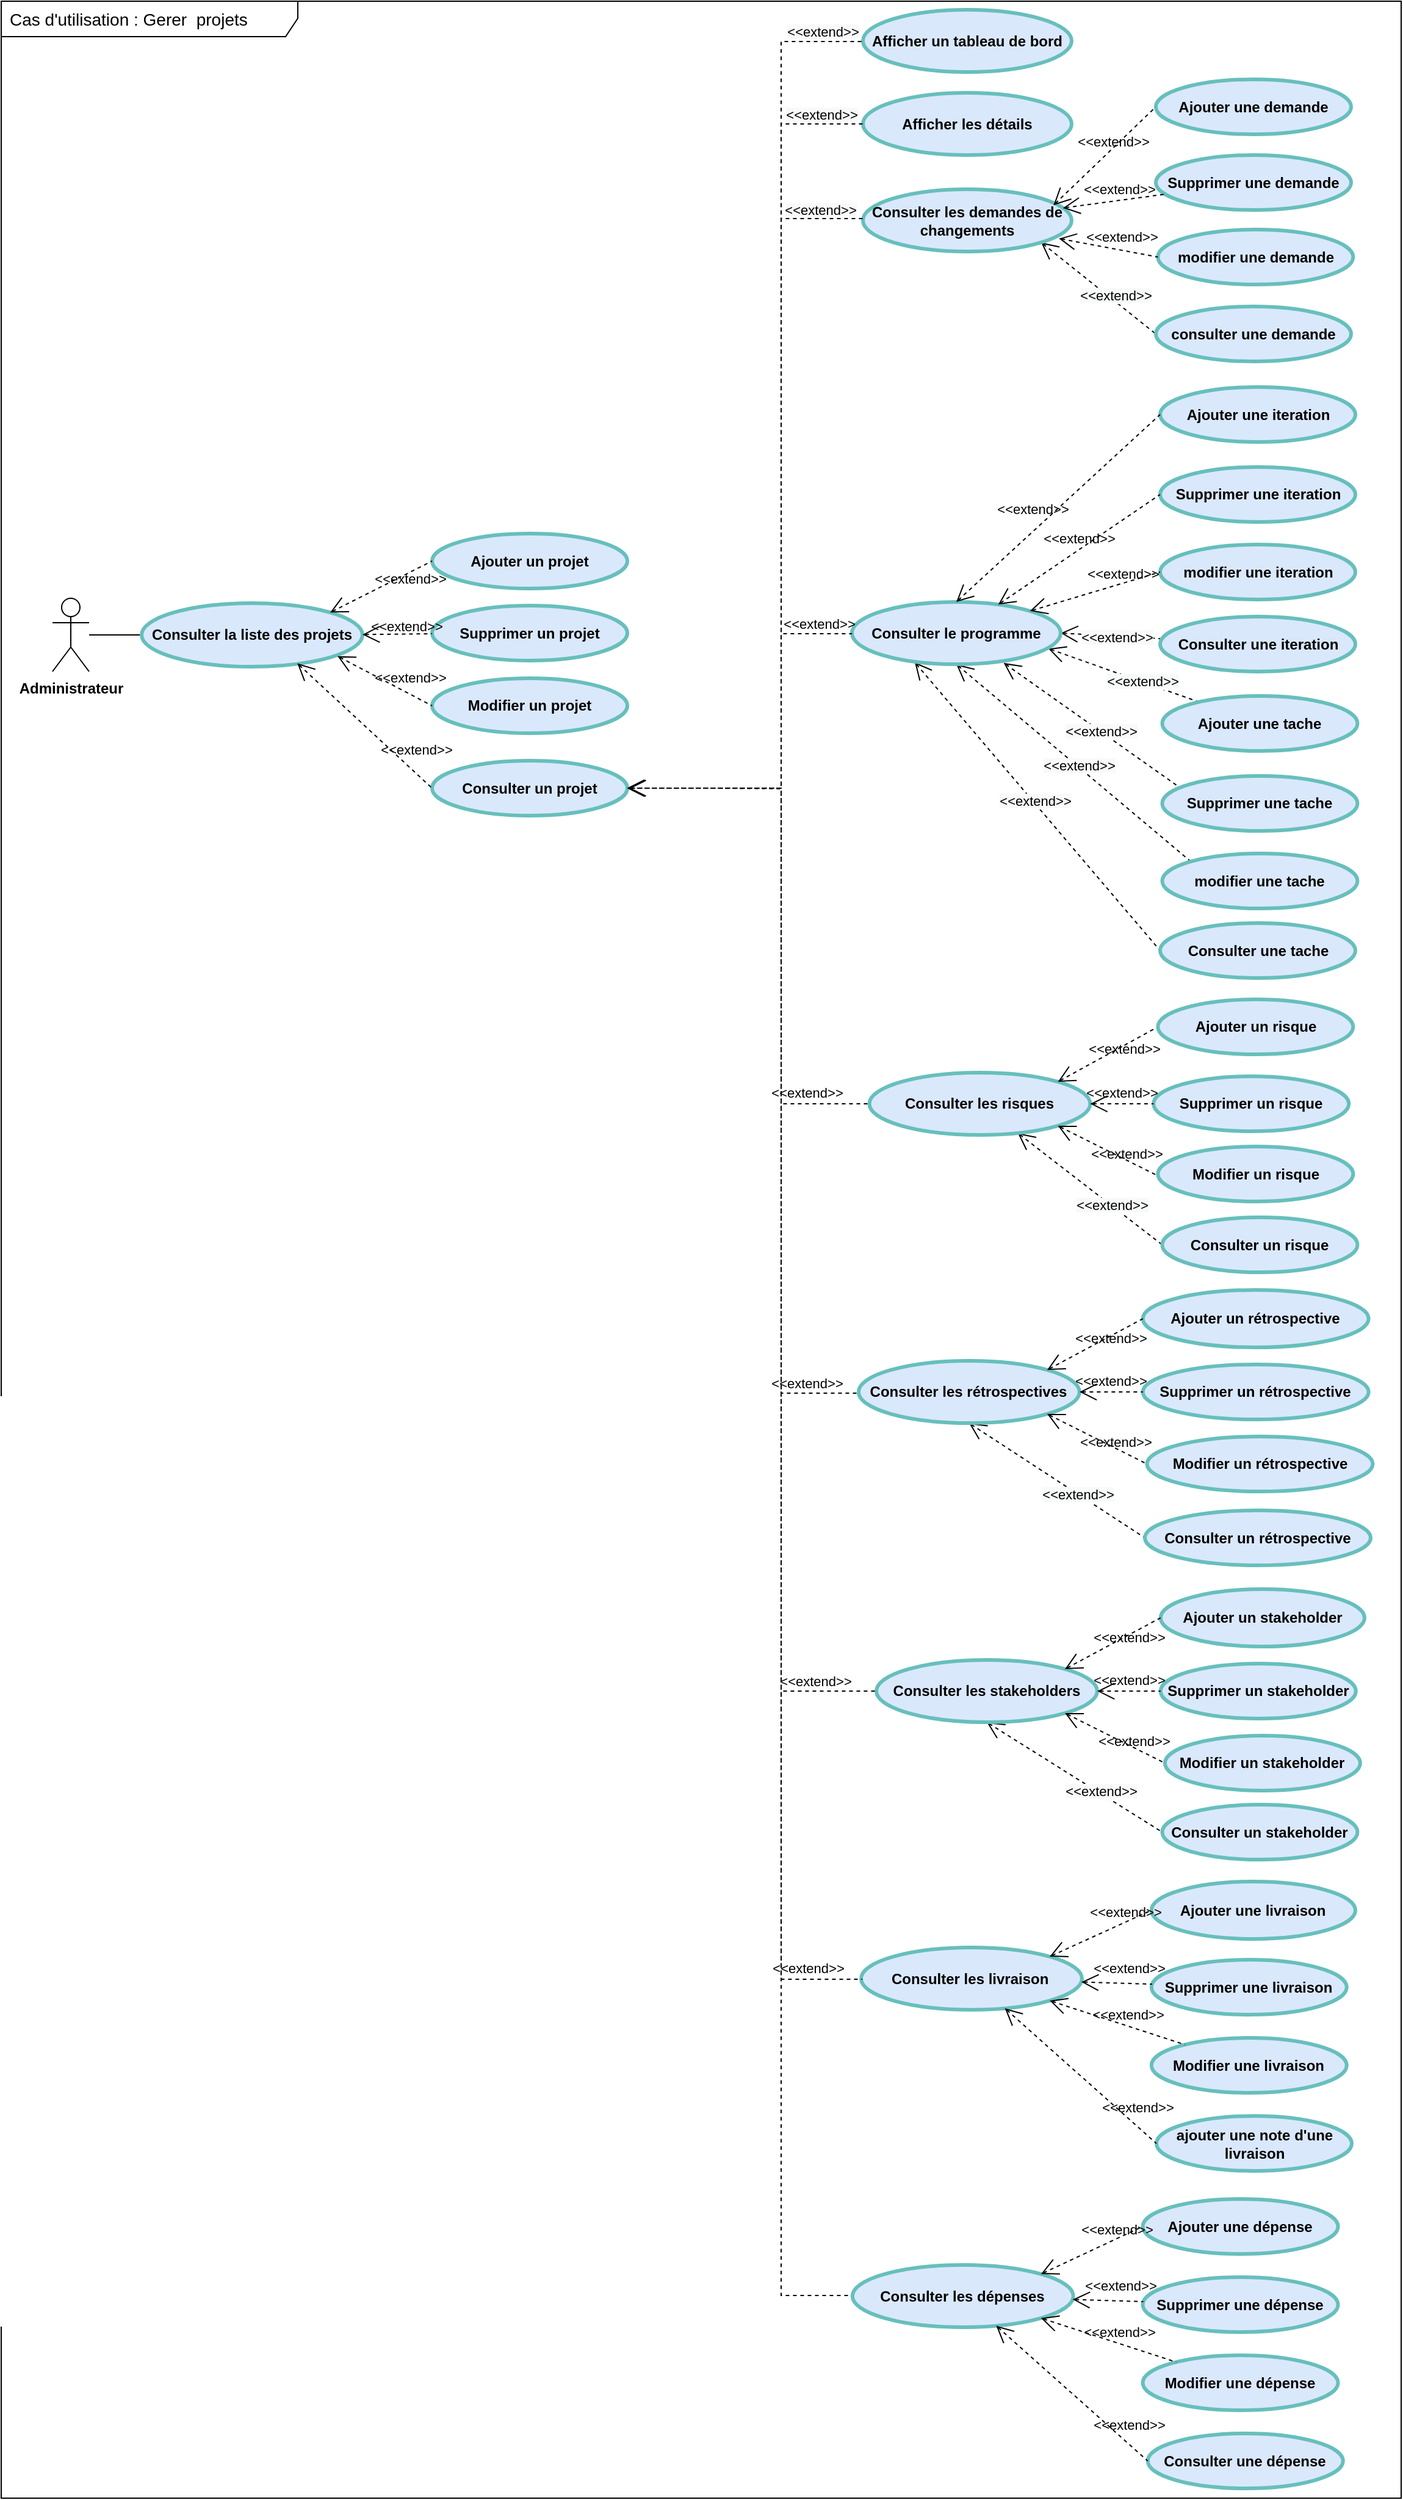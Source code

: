 <mxfile version="20.2.3" type="github">
  <diagram id="lqeS9QWTc5A_XZJM_jDW" name="Page-1">
    <mxGraphModel dx="3472" dy="-1807" grid="0" gridSize="10" guides="1" tooltips="1" connect="1" arrows="1" fold="1" page="1" pageScale="1" pageWidth="827" pageHeight="1169" math="0" shadow="0">
      <root>
        <mxCell id="0" />
        <mxCell id="1" parent="0" />
        <mxCell id="lvj-AdMTASe0IMn5T47T-1" value="&lt;div style=&quot;text-align: center&quot;&gt;&lt;span&gt;Cas d&#39;utilisation : Gerer&amp;nbsp; projets&lt;/span&gt;&lt;/div&gt;" style="shape=umlFrame;tabPosition=left;html=1;boundedLbl=1;labelInHeader=1;width=243;height=29;swimlaneFillColor=#ffffff;align=left;spacingLeft=5;fontSize=14;" parent="1" vertex="1">
          <mxGeometry x="326" y="4666" width="1147" height="2045" as="geometry" />
        </mxCell>
        <mxCell id="lvj-AdMTASe0IMn5T47T-22" style="edgeStyle=orthogonalEdgeStyle;rounded=0;orthogonalLoop=1;jettySize=auto;html=1;endArrow=none;endFill=0;" parent="1" source="lvj-AdMTASe0IMn5T47T-3" target="lvj-AdMTASe0IMn5T47T-14" edge="1">
          <mxGeometry relative="1" as="geometry" />
        </mxCell>
        <mxCell id="lvj-AdMTASe0IMn5T47T-3" value="&lt;span style=&quot;font-weight: 700&quot;&gt;Administrateur&lt;/span&gt;" style="shape=umlActor;verticalLabelPosition=bottom;verticalAlign=top;html=1;outlineConnect=0;" parent="1" vertex="1">
          <mxGeometry x="368" y="5155" width="30" height="60" as="geometry" />
        </mxCell>
        <mxCell id="lvj-AdMTASe0IMn5T47T-4" value="Consulter les livraison&amp;nbsp;" style="shape=ellipse;html=1;strokeWidth=3;fontStyle=1;whiteSpace=wrap;align=center;perimeter=ellipsePerimeter;fillColor=#dae8fc;strokeColor=#67BFBC;" parent="1" vertex="1">
          <mxGeometry x="1030.5" y="6260" width="181" height="51" as="geometry" />
        </mxCell>
        <mxCell id="lvj-AdMTASe0IMn5T47T-5" value="Ajouter une livraison" style="shape=ellipse;html=1;strokeWidth=3;fontStyle=1;whiteSpace=wrap;align=center;perimeter=ellipsePerimeter;fillColor=#dae8fc;strokeColor=#67BFBC;" parent="1" vertex="1">
          <mxGeometry x="1268.39" y="6206" width="167.11" height="47" as="geometry" />
        </mxCell>
        <mxCell id="lvj-AdMTASe0IMn5T47T-6" value="Supprimer une&amp;nbsp;livraison" style="shape=ellipse;html=1;strokeWidth=3;fontStyle=1;whiteSpace=wrap;align=center;perimeter=ellipsePerimeter;fillColor=#dae8fc;strokeColor=#67BFBC;" parent="1" vertex="1">
          <mxGeometry x="1268.39" y="6270" width="160" height="45" as="geometry" />
        </mxCell>
        <mxCell id="lvj-AdMTASe0IMn5T47T-7" value="Modifier une livraison" style="shape=ellipse;html=1;strokeWidth=3;fontStyle=1;whiteSpace=wrap;align=center;perimeter=ellipsePerimeter;fillColor=#dae8fc;strokeColor=#67BFBC;" parent="1" vertex="1">
          <mxGeometry x="1268.39" y="6334" width="160" height="45" as="geometry" />
        </mxCell>
        <mxCell id="lvj-AdMTASe0IMn5T47T-8" value="&amp;lt;&amp;lt;extend&amp;gt;&amp;gt;" style="edgeStyle=none;html=1;startArrow=open;endArrow=none;startSize=12;verticalAlign=bottom;dashed=1;labelBackgroundColor=none;rounded=0;entryX=0;entryY=0.5;entryDx=0;entryDy=0;exitX=1;exitY=0;exitDx=0;exitDy=0;" parent="1" source="lvj-AdMTASe0IMn5T47T-4" target="lvj-AdMTASe0IMn5T47T-5" edge="1">
          <mxGeometry x="0.473" y="-1" width="160" relative="1" as="geometry">
            <mxPoint x="665.39" y="5317" as="sourcePoint" />
            <mxPoint x="825.39" y="5317" as="targetPoint" />
            <mxPoint as="offset" />
          </mxGeometry>
        </mxCell>
        <mxCell id="lvj-AdMTASe0IMn5T47T-9" value="&amp;lt;&amp;lt;extend&amp;gt;&amp;gt;" style="edgeStyle=none;html=1;startArrow=open;endArrow=none;startSize=12;verticalAlign=bottom;dashed=1;labelBackgroundColor=none;rounded=0;" parent="1" source="lvj-AdMTASe0IMn5T47T-4" target="lvj-AdMTASe0IMn5T47T-6" edge="1">
          <mxGeometry x="0.385" y="3" width="160" relative="1" as="geometry">
            <mxPoint x="665.39" y="5317" as="sourcePoint" />
            <mxPoint x="825.39" y="5317" as="targetPoint" />
            <mxPoint x="-1" as="offset" />
          </mxGeometry>
        </mxCell>
        <mxCell id="lvj-AdMTASe0IMn5T47T-10" value="&amp;lt;&amp;lt;extend&amp;gt;&amp;gt;" style="edgeStyle=none;html=1;startArrow=open;endArrow=none;startSize=12;verticalAlign=bottom;dashed=1;labelBackgroundColor=none;rounded=0;exitX=1;exitY=1;exitDx=0;exitDy=0;" parent="1" source="lvj-AdMTASe0IMn5T47T-4" target="lvj-AdMTASe0IMn5T47T-7" edge="1">
          <mxGeometry x="0.155" width="160" relative="1" as="geometry">
            <mxPoint x="677.39" y="5409" as="sourcePoint" />
            <mxPoint x="840.39" y="5406" as="targetPoint" />
            <mxPoint as="offset" />
          </mxGeometry>
        </mxCell>
        <mxCell id="lvj-AdMTASe0IMn5T47T-14" value="Consulter la liste des projets" style="shape=ellipse;html=1;strokeWidth=3;fontStyle=1;whiteSpace=wrap;align=center;perimeter=ellipsePerimeter;fillColor=#dae8fc;strokeColor=#67BFBC;" parent="1" vertex="1">
          <mxGeometry x="441" y="5159" width="181" height="52" as="geometry" />
        </mxCell>
        <mxCell id="lvj-AdMTASe0IMn5T47T-15" value="Ajouter un projet" style="shape=ellipse;html=1;strokeWidth=3;fontStyle=1;whiteSpace=wrap;align=center;perimeter=ellipsePerimeter;fillColor=#dae8fc;strokeColor=#67BFBC;" parent="1" vertex="1">
          <mxGeometry x="679" y="5102" width="160" height="45" as="geometry" />
        </mxCell>
        <mxCell id="lvj-AdMTASe0IMn5T47T-16" value="Supprimer un projet" style="shape=ellipse;html=1;strokeWidth=3;fontStyle=1;whiteSpace=wrap;align=center;perimeter=ellipsePerimeter;fillColor=#dae8fc;strokeColor=#67BFBC;" parent="1" vertex="1">
          <mxGeometry x="679" y="5161" width="160" height="45" as="geometry" />
        </mxCell>
        <mxCell id="lvj-AdMTASe0IMn5T47T-17" value="Modifier un projet" style="shape=ellipse;html=1;strokeWidth=3;fontStyle=1;whiteSpace=wrap;align=center;perimeter=ellipsePerimeter;fillColor=#dae8fc;strokeColor=#67BFBC;" parent="1" vertex="1">
          <mxGeometry x="679" y="5220.5" width="160" height="45" as="geometry" />
        </mxCell>
        <mxCell id="lvj-AdMTASe0IMn5T47T-18" value="&amp;lt;&amp;lt;extend&amp;gt;&amp;gt;" style="edgeStyle=none;html=1;startArrow=open;endArrow=none;startSize=12;verticalAlign=bottom;dashed=1;labelBackgroundColor=none;rounded=0;entryX=0;entryY=0.5;entryDx=0;entryDy=0;exitX=1;exitY=0;exitDx=0;exitDy=0;" parent="1" source="lvj-AdMTASe0IMn5T47T-14" target="lvj-AdMTASe0IMn5T47T-15" edge="1">
          <mxGeometry x="0.429" y="-13" width="160" relative="1" as="geometry">
            <mxPoint x="520" y="5246" as="sourcePoint" />
            <mxPoint x="680" y="5246" as="targetPoint" />
            <mxPoint as="offset" />
          </mxGeometry>
        </mxCell>
        <mxCell id="lvj-AdMTASe0IMn5T47T-19" value="&amp;lt;&amp;lt;extend&amp;gt;&amp;gt;" style="edgeStyle=none;html=1;startArrow=open;endArrow=none;startSize=12;verticalAlign=bottom;dashed=1;labelBackgroundColor=none;rounded=0;" parent="1" source="lvj-AdMTASe0IMn5T47T-14" target="lvj-AdMTASe0IMn5T47T-16" edge="1">
          <mxGeometry x="0.266" y="-2" width="160" relative="1" as="geometry">
            <mxPoint x="612" y="5132" as="sourcePoint" />
            <mxPoint x="772" y="5132" as="targetPoint" />
            <mxPoint y="1" as="offset" />
          </mxGeometry>
        </mxCell>
        <mxCell id="lvj-AdMTASe0IMn5T47T-20" value="&amp;lt;&amp;lt;extend&amp;gt;&amp;gt;" style="edgeStyle=none;html=1;startArrow=open;endArrow=none;startSize=12;verticalAlign=bottom;dashed=1;labelBackgroundColor=none;rounded=0;entryX=0;entryY=0.5;entryDx=0;entryDy=0;exitX=0.887;exitY=0.835;exitDx=0;exitDy=0;exitPerimeter=0;" parent="1" source="lvj-AdMTASe0IMn5T47T-14" target="lvj-AdMTASe0IMn5T47T-17" edge="1">
          <mxGeometry x="0.501" y="4" width="160" relative="1" as="geometry">
            <mxPoint x="612" y="5132" as="sourcePoint" />
            <mxPoint x="772" y="5132" as="targetPoint" />
            <mxPoint as="offset" />
          </mxGeometry>
        </mxCell>
        <mxCell id="bxr3qxaW9HxUWddgc9hu-50" style="edgeStyle=orthogonalEdgeStyle;rounded=0;orthogonalLoop=1;jettySize=auto;html=1;labelBackgroundColor=none;endArrow=none;verticalAlign=bottom;startArrow=open;startSize=12;dashed=1;" edge="1" parent="1" source="lvj-AdMTASe0IMn5T47T-21" target="bxr3qxaW9HxUWddgc9hu-40">
          <mxGeometry relative="1" as="geometry">
            <Array as="points">
              <mxPoint x="965" y="5310" />
              <mxPoint x="965" y="6545" />
            </Array>
          </mxGeometry>
        </mxCell>
        <mxCell id="lvj-AdMTASe0IMn5T47T-21" value="Consulter un projet" style="shape=ellipse;html=1;strokeWidth=3;fontStyle=1;whiteSpace=wrap;align=center;perimeter=ellipsePerimeter;fillColor=#dae8fc;strokeColor=#67BFBC;" parent="1" vertex="1">
          <mxGeometry x="679" y="5288" width="160" height="45" as="geometry" />
        </mxCell>
        <mxCell id="lvj-AdMTASe0IMn5T47T-23" value="&amp;lt;&amp;lt;extend&amp;gt;&amp;gt;" style="edgeStyle=none;html=1;startArrow=open;endArrow=none;startSize=12;verticalAlign=bottom;dashed=1;labelBackgroundColor=none;rounded=0;entryX=0;entryY=0.5;entryDx=0;entryDy=0;exitX=0.705;exitY=0.948;exitDx=0;exitDy=0;exitPerimeter=0;" parent="1" source="lvj-AdMTASe0IMn5T47T-14" target="lvj-AdMTASe0IMn5T47T-21" edge="1">
          <mxGeometry x="0.655" y="7" width="160" relative="1" as="geometry">
            <mxPoint x="424" y="5280" as="sourcePoint" />
            <mxPoint x="584" y="5280" as="targetPoint" />
            <mxPoint x="1" as="offset" />
          </mxGeometry>
        </mxCell>
        <mxCell id="lvj-AdMTASe0IMn5T47T-24" value="Afficher un tableau de bord" style="shape=ellipse;html=1;strokeWidth=3;fontStyle=1;whiteSpace=wrap;align=center;perimeter=ellipsePerimeter;fillColor=#dae8fc;strokeColor=#67BFBC;" parent="1" vertex="1">
          <mxGeometry x="1032" y="4673" width="171" height="51" as="geometry" />
        </mxCell>
        <mxCell id="lvj-AdMTASe0IMn5T47T-25" value="" style="edgeStyle=orthogonalEdgeStyle;html=1;startArrow=open;endArrow=none;startSize=12;verticalAlign=bottom;dashed=1;labelBackgroundColor=none;rounded=0;" parent="1" source="lvj-AdMTASe0IMn5T47T-21" target="lvj-AdMTASe0IMn5T47T-24" edge="1">
          <mxGeometry x="0.908" y="8" width="160" relative="1" as="geometry">
            <mxPoint x="839.0" y="5133.571" as="sourcePoint" />
            <mxPoint x="1051" y="4986" as="targetPoint" />
            <Array as="points">
              <mxPoint x="965" y="5311" />
              <mxPoint x="965" y="4699" />
            </Array>
            <mxPoint as="offset" />
          </mxGeometry>
        </mxCell>
        <mxCell id="bxr3qxaW9HxUWddgc9hu-25" value="&lt;span style=&quot;background-color: rgb(248, 249, 250);&quot;&gt;&amp;lt;&amp;lt;extend&amp;gt;&amp;gt;&lt;/span&gt;" style="edgeLabel;html=1;align=center;verticalAlign=middle;resizable=0;points=[];" vertex="1" connectable="0" parent="lvj-AdMTASe0IMn5T47T-25">
          <mxGeometry x="0.901" y="1" relative="1" as="geometry">
            <mxPoint x="7" y="-7" as="offset" />
          </mxGeometry>
        </mxCell>
        <mxCell id="lvj-AdMTASe0IMn5T47T-26" value="Afficher les détails" style="shape=ellipse;html=1;strokeWidth=3;fontStyle=1;whiteSpace=wrap;align=center;perimeter=ellipsePerimeter;fillColor=#dae8fc;strokeColor=#67BFBC;" parent="1" vertex="1">
          <mxGeometry x="1032" y="4741" width="171" height="51" as="geometry" />
        </mxCell>
        <mxCell id="lvj-AdMTASe0IMn5T47T-27" value="" style="edgeStyle=orthogonalEdgeStyle;html=1;startArrow=open;endArrow=none;startSize=12;verticalAlign=bottom;dashed=1;labelBackgroundColor=none;rounded=0;fontSize=11;" parent="1" source="lvj-AdMTASe0IMn5T47T-21" target="lvj-AdMTASe0IMn5T47T-26" edge="1">
          <mxGeometry x="0.858" y="-3" width="160" relative="1" as="geometry">
            <mxPoint x="839.0" y="5133.571" as="sourcePoint" />
            <mxPoint x="1051" y="4985" as="targetPoint" />
            <Array as="points">
              <mxPoint x="908" y="5311" />
              <mxPoint x="965" y="5311" />
              <mxPoint x="965" y="4767" />
            </Array>
            <mxPoint as="offset" />
          </mxGeometry>
        </mxCell>
        <mxCell id="bxr3qxaW9HxUWddgc9hu-27" value="&lt;span style=&quot;background-color: rgb(248, 249, 250);&quot;&gt;&amp;lt;&amp;lt;extend&amp;gt;&amp;gt;&lt;/span&gt;" style="edgeLabel;html=1;align=center;verticalAlign=middle;resizable=0;points=[];" vertex="1" connectable="0" parent="lvj-AdMTASe0IMn5T47T-27">
          <mxGeometry x="0.768" y="-2" relative="1" as="geometry">
            <mxPoint x="31" y="-26" as="offset" />
          </mxGeometry>
        </mxCell>
        <mxCell id="bxr3qxaW9HxUWddgc9hu-28" value="&lt;span style=&quot;background-color: rgb(248, 249, 250);&quot;&gt;&amp;lt;&amp;lt;extend&amp;gt;&amp;gt;&lt;/span&gt;" style="edgeLabel;html=1;align=center;verticalAlign=middle;resizable=0;points=[];" vertex="1" connectable="0" parent="lvj-AdMTASe0IMn5T47T-27">
          <mxGeometry x="0.642" y="-1" relative="1" as="geometry">
            <mxPoint x="31" y="5" as="offset" />
          </mxGeometry>
        </mxCell>
        <mxCell id="bxr3qxaW9HxUWddgc9hu-2" style="rounded=0;orthogonalLoop=1;jettySize=auto;html=1;exitX=1;exitY=1;exitDx=0;exitDy=0;entryX=0;entryY=0.5;entryDx=0;entryDy=0;labelBackgroundColor=none;endArrow=none;verticalAlign=bottom;startArrow=open;startSize=12;dashed=1;" edge="1" parent="1" source="lvj-AdMTASe0IMn5T47T-30" target="bxr3qxaW9HxUWddgc9hu-1">
          <mxGeometry relative="1" as="geometry" />
        </mxCell>
        <mxCell id="bxr3qxaW9HxUWddgc9hu-3" value="&lt;span style=&quot;background-color: rgb(248, 249, 250);&quot;&gt;&amp;lt;&amp;lt;extend&amp;gt;&amp;gt;&lt;/span&gt;" style="edgeLabel;html=1;align=center;verticalAlign=middle;resizable=0;points=[];" vertex="1" connectable="0" parent="bxr3qxaW9HxUWddgc9hu-2">
          <mxGeometry x="0.243" y="4" relative="1" as="geometry">
            <mxPoint as="offset" />
          </mxGeometry>
        </mxCell>
        <mxCell id="lvj-AdMTASe0IMn5T47T-30" value="Consulter les demandes de changements" style="shape=ellipse;html=1;strokeWidth=3;fontStyle=1;whiteSpace=wrap;align=center;perimeter=ellipsePerimeter;fillColor=#dae8fc;strokeColor=#67BFBC;" parent="1" vertex="1">
          <mxGeometry x="1032" y="4820" width="171" height="51" as="geometry" />
        </mxCell>
        <mxCell id="lvj-AdMTASe0IMn5T47T-31" value="" style="edgeStyle=orthogonalEdgeStyle;html=1;startArrow=open;endArrow=none;startSize=12;verticalAlign=bottom;dashed=1;labelBackgroundColor=none;rounded=0;fontSize=11;" parent="1" source="lvj-AdMTASe0IMn5T47T-21" edge="1">
          <mxGeometry x="0.805" y="-2" width="160" relative="1" as="geometry">
            <mxPoint x="838.822" y="5133" as="sourcePoint" />
            <mxPoint x="1032.016" y="4844" as="targetPoint" />
            <Array as="points">
              <mxPoint x="965" y="5311" />
              <mxPoint x="965" y="4844" />
            </Array>
            <mxPoint as="offset" />
          </mxGeometry>
        </mxCell>
        <mxCell id="lvj-AdMTASe0IMn5T47T-32" value="Ajouter une demande" style="shape=ellipse;html=1;strokeWidth=3;fontStyle=1;whiteSpace=wrap;align=center;perimeter=ellipsePerimeter;fillColor=#dae8fc;strokeColor=#67BFBC;" parent="1" vertex="1">
          <mxGeometry x="1272" y="4730" width="160" height="45" as="geometry" />
        </mxCell>
        <mxCell id="lvj-AdMTASe0IMn5T47T-33" value="Supprimer une demande" style="shape=ellipse;html=1;strokeWidth=3;fontStyle=1;whiteSpace=wrap;align=center;perimeter=ellipsePerimeter;fillColor=#dae8fc;strokeColor=#67BFBC;" parent="1" vertex="1">
          <mxGeometry x="1272" y="4792" width="160" height="45" as="geometry" />
        </mxCell>
        <mxCell id="lvj-AdMTASe0IMn5T47T-34" value="modifier une demande" style="shape=ellipse;html=1;strokeWidth=3;fontStyle=1;whiteSpace=wrap;align=center;perimeter=ellipsePerimeter;fillColor=#dae8fc;strokeColor=#67BFBC;" parent="1" vertex="1">
          <mxGeometry x="1273.67" y="4853" width="160" height="45" as="geometry" />
        </mxCell>
        <mxCell id="lvj-AdMTASe0IMn5T47T-35" value="&amp;lt;&amp;lt;extend&amp;gt;&amp;gt;" style="edgeStyle=none;html=1;startArrow=open;endArrow=none;startSize=12;verticalAlign=bottom;dashed=1;labelBackgroundColor=none;rounded=0;fontSize=11;" parent="1" source="lvj-AdMTASe0IMn5T47T-30" target="lvj-AdMTASe0IMn5T47T-33" edge="1">
          <mxGeometry x="0.101" width="160" relative="1" as="geometry">
            <mxPoint x="1027" y="5068" as="sourcePoint" />
            <mxPoint x="1187" y="5068" as="targetPoint" />
            <mxPoint as="offset" />
          </mxGeometry>
        </mxCell>
        <mxCell id="lvj-AdMTASe0IMn5T47T-36" value="&amp;lt;&amp;lt;extend&amp;gt;&amp;gt;" style="edgeStyle=none;html=1;startArrow=open;endArrow=none;startSize=12;verticalAlign=bottom;dashed=1;labelBackgroundColor=none;rounded=0;fontSize=11;entryX=0;entryY=0.5;entryDx=0;entryDy=0;exitX=0.939;exitY=0.791;exitDx=0;exitDy=0;exitPerimeter=0;" parent="1" source="lvj-AdMTASe0IMn5T47T-30" target="lvj-AdMTASe0IMn5T47T-34" edge="1">
          <mxGeometry x="0.26" y="2" width="160" relative="1" as="geometry">
            <mxPoint x="1027" y="5068" as="sourcePoint" />
            <mxPoint x="1187" y="5068" as="targetPoint" />
            <mxPoint as="offset" />
          </mxGeometry>
        </mxCell>
        <mxCell id="lvj-AdMTASe0IMn5T47T-37" value="&amp;lt;&amp;lt;extend&amp;gt;&amp;gt;" style="edgeStyle=none;html=1;startArrow=open;endArrow=none;startSize=12;verticalAlign=bottom;dashed=1;labelBackgroundColor=none;rounded=0;fontSize=11;entryX=0;entryY=0.5;entryDx=0;entryDy=0;exitX=0.913;exitY=0.257;exitDx=0;exitDy=0;exitPerimeter=0;" parent="1" source="lvj-AdMTASe0IMn5T47T-30" target="lvj-AdMTASe0IMn5T47T-32" edge="1">
          <mxGeometry x="0.123" y="-3" width="160" relative="1" as="geometry">
            <mxPoint x="1027" y="5068" as="sourcePoint" />
            <mxPoint x="1187" y="5068" as="targetPoint" />
            <mxPoint as="offset" />
          </mxGeometry>
        </mxCell>
        <mxCell id="bxr3qxaW9HxUWddgc9hu-8" style="edgeStyle=none;rounded=0;orthogonalLoop=1;jettySize=auto;html=1;exitX=1;exitY=0.5;exitDx=0;exitDy=0;labelBackgroundColor=none;endArrow=none;verticalAlign=bottom;startArrow=open;startSize=12;dashed=1;" edge="1" parent="1" source="lvj-AdMTASe0IMn5T47T-38" target="lvj-AdMTASe0IMn5T47T-48">
          <mxGeometry relative="1" as="geometry" />
        </mxCell>
        <mxCell id="bxr3qxaW9HxUWddgc9hu-9" value="&lt;span style=&quot;background-color: rgb(248, 249, 250);&quot;&gt;&amp;lt;&amp;lt;extend&amp;gt;&amp;gt;&lt;/span&gt;" style="edgeLabel;html=1;align=center;verticalAlign=middle;resizable=0;points=[];" vertex="1" connectable="0" parent="bxr3qxaW9HxUWddgc9hu-8">
          <mxGeometry x="0.103" y="-1" relative="1" as="geometry">
            <mxPoint as="offset" />
          </mxGeometry>
        </mxCell>
        <mxCell id="bxr3qxaW9HxUWddgc9hu-15" style="edgeStyle=none;rounded=0;orthogonalLoop=1;jettySize=auto;html=1;exitX=0.941;exitY=0.749;exitDx=0;exitDy=0;labelBackgroundColor=none;endArrow=none;verticalAlign=bottom;startArrow=open;startSize=12;dashed=1;exitPerimeter=0;" edge="1" parent="1" source="lvj-AdMTASe0IMn5T47T-38" target="bxr3qxaW9HxUWddgc9hu-10">
          <mxGeometry relative="1" as="geometry" />
        </mxCell>
        <mxCell id="bxr3qxaW9HxUWddgc9hu-21" value="&lt;span style=&quot;background-color: rgb(248, 249, 250);&quot;&gt;&amp;lt;&amp;lt;extend&amp;gt;&amp;gt;&lt;/span&gt;" style="edgeLabel;html=1;align=center;verticalAlign=middle;resizable=0;points=[];" vertex="1" connectable="0" parent="bxr3qxaW9HxUWddgc9hu-15">
          <mxGeometry x="0.244" y="1" relative="1" as="geometry">
            <mxPoint as="offset" />
          </mxGeometry>
        </mxCell>
        <mxCell id="bxr3qxaW9HxUWddgc9hu-16" style="edgeStyle=none;rounded=0;orthogonalLoop=1;jettySize=auto;html=1;exitX=0.727;exitY=0.979;exitDx=0;exitDy=0;entryX=0.075;entryY=0.173;entryDx=0;entryDy=0;labelBackgroundColor=none;endArrow=none;verticalAlign=bottom;startArrow=open;startSize=12;dashed=1;exitPerimeter=0;entryPerimeter=0;" edge="1" parent="1" source="lvj-AdMTASe0IMn5T47T-38" target="bxr3qxaW9HxUWddgc9hu-11">
          <mxGeometry relative="1" as="geometry" />
        </mxCell>
        <mxCell id="bxr3qxaW9HxUWddgc9hu-20" value="&lt;span style=&quot;background-color: rgb(248, 249, 250);&quot;&gt;&amp;lt;&amp;lt;extend&amp;gt;&amp;gt;&lt;/span&gt;" style="edgeLabel;html=1;align=center;verticalAlign=middle;resizable=0;points=[];" vertex="1" connectable="0" parent="bxr3qxaW9HxUWddgc9hu-16">
          <mxGeometry x="0.117" relative="1" as="geometry">
            <mxPoint as="offset" />
          </mxGeometry>
        </mxCell>
        <mxCell id="bxr3qxaW9HxUWddgc9hu-17" style="edgeStyle=none;rounded=0;orthogonalLoop=1;jettySize=auto;html=1;exitX=0.5;exitY=1;exitDx=0;exitDy=0;entryX=0;entryY=0;entryDx=0;entryDy=0;labelBackgroundColor=none;endArrow=none;verticalAlign=bottom;startArrow=open;startSize=12;dashed=1;" edge="1" parent="1" source="lvj-AdMTASe0IMn5T47T-38" target="bxr3qxaW9HxUWddgc9hu-12">
          <mxGeometry relative="1" as="geometry" />
        </mxCell>
        <mxCell id="bxr3qxaW9HxUWddgc9hu-22" value="&lt;span style=&quot;background-color: rgb(248, 249, 250);&quot;&gt;&amp;lt;&amp;lt;extend&amp;gt;&amp;gt;&lt;/span&gt;" style="edgeLabel;html=1;align=center;verticalAlign=middle;resizable=0;points=[];" vertex="1" connectable="0" parent="bxr3qxaW9HxUWddgc9hu-17">
          <mxGeometry x="0.035" y="1" relative="1" as="geometry">
            <mxPoint as="offset" />
          </mxGeometry>
        </mxCell>
        <mxCell id="bxr3qxaW9HxUWddgc9hu-18" style="edgeStyle=none;rounded=0;orthogonalLoop=1;jettySize=auto;html=1;entryX=0;entryY=0.5;entryDx=0;entryDy=0;labelBackgroundColor=none;endArrow=none;verticalAlign=bottom;startArrow=open;startSize=12;dashed=1;exitX=0.301;exitY=0.969;exitDx=0;exitDy=0;exitPerimeter=0;" edge="1" parent="1" source="lvj-AdMTASe0IMn5T47T-38" target="bxr3qxaW9HxUWddgc9hu-13">
          <mxGeometry relative="1" as="geometry" />
        </mxCell>
        <mxCell id="bxr3qxaW9HxUWddgc9hu-23" value="&lt;span style=&quot;background-color: rgb(248, 249, 250);&quot;&gt;&amp;lt;&amp;lt;extend&amp;gt;&amp;gt;&lt;/span&gt;" style="edgeLabel;html=1;align=center;verticalAlign=middle;resizable=0;points=[];" vertex="1" connectable="0" parent="bxr3qxaW9HxUWddgc9hu-18">
          <mxGeometry x="-0.033" y="1" relative="1" as="geometry">
            <mxPoint as="offset" />
          </mxGeometry>
        </mxCell>
        <mxCell id="lvj-AdMTASe0IMn5T47T-38" value="Consulter le programme" style="shape=ellipse;html=1;strokeWidth=3;fontStyle=1;whiteSpace=wrap;align=center;perimeter=ellipsePerimeter;fillColor=#dae8fc;strokeColor=#67BFBC;" parent="1" vertex="1">
          <mxGeometry x="1023" y="5158" width="171" height="51" as="geometry" />
        </mxCell>
        <mxCell id="lvj-AdMTASe0IMn5T47T-39" value="" style="edgeStyle=orthogonalEdgeStyle;html=1;startArrow=open;endArrow=none;startSize=12;verticalAlign=bottom;dashed=1;labelBackgroundColor=none;rounded=0;fontSize=11;" parent="1" source="lvj-AdMTASe0IMn5T47T-21" target="lvj-AdMTASe0IMn5T47T-38" edge="1">
          <mxGeometry x="0.688" y="-4" width="160" relative="1" as="geometry">
            <mxPoint x="809.5" y="5137.571" as="sourcePoint" />
            <mxPoint x="1041.5" y="5086" as="targetPoint" />
            <Array as="points">
              <mxPoint x="965" y="5310" />
              <mxPoint x="965" y="5184" />
            </Array>
            <mxPoint as="offset" />
          </mxGeometry>
        </mxCell>
        <mxCell id="bxr3qxaW9HxUWddgc9hu-29" value="&lt;span style=&quot;&quot;&gt;&amp;lt;&amp;lt;extend&amp;gt;&amp;gt;&lt;/span&gt;" style="edgeLabel;html=1;align=center;verticalAlign=middle;resizable=0;points=[];labelBackgroundColor=none;" vertex="1" connectable="0" parent="lvj-AdMTASe0IMn5T47T-39">
          <mxGeometry x="0.542" y="-3" relative="1" as="geometry">
            <mxPoint x="28" y="-21" as="offset" />
          </mxGeometry>
        </mxCell>
        <mxCell id="lvj-AdMTASe0IMn5T47T-41" value="Ajouter une iteration" style="shape=ellipse;html=1;strokeWidth=3;fontStyle=1;whiteSpace=wrap;align=center;perimeter=ellipsePerimeter;fillColor=#dae8fc;strokeColor=#67BFBC;" parent="1" vertex="1">
          <mxGeometry x="1275.5" y="4982" width="160" height="45" as="geometry" />
        </mxCell>
        <mxCell id="lvj-AdMTASe0IMn5T47T-42" value="Supprimer une iteration" style="shape=ellipse;html=1;strokeWidth=3;fontStyle=1;whiteSpace=wrap;align=center;perimeter=ellipsePerimeter;fillColor=#dae8fc;strokeColor=#67BFBC;" parent="1" vertex="1">
          <mxGeometry x="1275.5" y="5047.5" width="160" height="45" as="geometry" />
        </mxCell>
        <mxCell id="lvj-AdMTASe0IMn5T47T-43" value="modifier une iteration" style="shape=ellipse;html=1;strokeWidth=3;fontStyle=1;whiteSpace=wrap;align=center;perimeter=ellipsePerimeter;fillColor=#dae8fc;strokeColor=#67BFBC;" parent="1" vertex="1">
          <mxGeometry x="1275.5" y="5111" width="160" height="45" as="geometry" />
        </mxCell>
        <mxCell id="lvj-AdMTASe0IMn5T47T-44" value="&amp;lt;&amp;lt;extend&amp;gt;&amp;gt;" style="edgeStyle=none;html=1;startArrow=open;endArrow=none;startSize=12;verticalAlign=bottom;dashed=1;labelBackgroundColor=none;rounded=0;fontSize=11;exitX=0.5;exitY=0;exitDx=0;exitDy=0;entryX=0;entryY=0.5;entryDx=0;entryDy=0;" parent="1" source="lvj-AdMTASe0IMn5T47T-38" edge="1" target="lvj-AdMTASe0IMn5T47T-41">
          <mxGeometry x="-0.188" y="7" width="160" relative="1" as="geometry">
            <mxPoint x="1133.5" y="5033" as="sourcePoint" />
            <mxPoint x="1241.5" y="5024" as="targetPoint" />
            <mxPoint as="offset" />
          </mxGeometry>
        </mxCell>
        <mxCell id="lvj-AdMTASe0IMn5T47T-45" value="&amp;lt;&amp;lt;extend&amp;gt;&amp;gt;" style="edgeStyle=none;html=1;startArrow=open;endArrow=none;startSize=12;verticalAlign=bottom;dashed=1;labelBackgroundColor=none;rounded=0;fontSize=11;entryX=0;entryY=0.5;entryDx=0;entryDy=0;" parent="1" source="lvj-AdMTASe0IMn5T47T-38" target="lvj-AdMTASe0IMn5T47T-42" edge="1">
          <mxGeometry width="160" relative="1" as="geometry">
            <mxPoint x="1154.5" y="5066" as="sourcePoint" />
            <mxPoint x="1314.5" y="5053" as="targetPoint" />
          </mxGeometry>
        </mxCell>
        <mxCell id="lvj-AdMTASe0IMn5T47T-46" value="&amp;lt;&amp;lt;extend&amp;gt;&amp;gt;" style="edgeStyle=none;html=1;startArrow=open;endArrow=none;startSize=12;verticalAlign=bottom;dashed=1;labelBackgroundColor=none;rounded=0;fontSize=11;entryX=0;entryY=0.5;entryDx=0;entryDy=0;" parent="1" source="lvj-AdMTASe0IMn5T47T-38" target="lvj-AdMTASe0IMn5T47T-43" edge="1">
          <mxGeometry x="0.425" y="-1" width="160" relative="1" as="geometry">
            <mxPoint x="1154.5" y="5053" as="sourcePoint" />
            <mxPoint x="1314.5" y="5053" as="targetPoint" />
            <mxPoint as="offset" />
          </mxGeometry>
        </mxCell>
        <mxCell id="bxr3qxaW9HxUWddgc9hu-32" style="edgeStyle=none;rounded=0;orthogonalLoop=1;jettySize=auto;html=1;entryX=0;entryY=0.5;entryDx=0;entryDy=0;labelBackgroundColor=none;endArrow=none;verticalAlign=bottom;startArrow=open;startSize=12;dashed=1;" edge="1" parent="1" source="lvj-AdMTASe0IMn5T47T-47" target="bxr3qxaW9HxUWddgc9hu-31">
          <mxGeometry relative="1" as="geometry" />
        </mxCell>
        <mxCell id="bxr3qxaW9HxUWddgc9hu-33" value="&lt;span style=&quot;background-color: rgb(248, 249, 250);&quot;&gt;&amp;lt;&amp;lt;extend&amp;gt;&amp;gt;&lt;/span&gt;" style="edgeLabel;html=1;align=center;verticalAlign=middle;resizable=0;points=[];" vertex="1" connectable="0" parent="bxr3qxaW9HxUWddgc9hu-32">
          <mxGeometry x="0.281" relative="1" as="geometry">
            <mxPoint x="1" as="offset" />
          </mxGeometry>
        </mxCell>
        <mxCell id="lvj-AdMTASe0IMn5T47T-47" value="Consulter les risques" style="shape=ellipse;html=1;strokeWidth=3;fontStyle=1;whiteSpace=wrap;align=center;perimeter=ellipsePerimeter;fillColor=#dae8fc;strokeColor=#67BFBC;" parent="1" vertex="1">
          <mxGeometry x="1037.23" y="5543.51" width="181" height="51" as="geometry" />
        </mxCell>
        <mxCell id="lvj-AdMTASe0IMn5T47T-48" value="Consulter une iteration" style="shape=ellipse;html=1;strokeWidth=3;fontStyle=1;whiteSpace=wrap;align=center;perimeter=ellipsePerimeter;fillColor=#dae8fc;strokeColor=#67BFBC;" parent="1" vertex="1">
          <mxGeometry x="1275.5" y="5170" width="160" height="45" as="geometry" />
        </mxCell>
        <mxCell id="lvj-AdMTASe0IMn5T47T-49" value="Supprimer un risque" style="shape=ellipse;html=1;strokeWidth=3;fontStyle=1;whiteSpace=wrap;align=center;perimeter=ellipsePerimeter;fillColor=#dae8fc;strokeColor=#67BFBC;" parent="1" vertex="1">
          <mxGeometry x="1270.12" y="5546.51" width="160" height="45" as="geometry" />
        </mxCell>
        <mxCell id="lvj-AdMTASe0IMn5T47T-50" value="Modifier un risque" style="shape=ellipse;html=1;strokeWidth=3;fontStyle=1;whiteSpace=wrap;align=center;perimeter=ellipsePerimeter;fillColor=#dae8fc;strokeColor=#67BFBC;" parent="1" vertex="1">
          <mxGeometry x="1273.67" y="5604" width="160" height="45" as="geometry" />
        </mxCell>
        <mxCell id="lvj-AdMTASe0IMn5T47T-51" value="&amp;lt;&amp;lt;extend&amp;gt;&amp;gt;" style="edgeStyle=none;html=1;startArrow=open;endArrow=none;startSize=12;verticalAlign=bottom;dashed=1;labelBackgroundColor=none;rounded=0;fontSize=11;entryX=0;entryY=0.5;entryDx=0;entryDy=0;exitX=1;exitY=0;exitDx=0;exitDy=0;" parent="1" source="lvj-AdMTASe0IMn5T47T-47" target="bxr3qxaW9HxUWddgc9hu-30" edge="1">
          <mxGeometry x="0.214" y="-10" width="160" relative="1" as="geometry">
            <mxPoint x="1107.23" y="5580.51" as="sourcePoint" />
            <mxPoint x="1270.12" y="5509.01" as="targetPoint" />
            <mxPoint as="offset" />
          </mxGeometry>
        </mxCell>
        <mxCell id="lvj-AdMTASe0IMn5T47T-52" value="&amp;lt;&amp;lt;extend&amp;gt;&amp;gt;" style="edgeStyle=none;html=1;startArrow=open;endArrow=none;startSize=12;verticalAlign=bottom;dashed=1;labelBackgroundColor=none;rounded=0;fontSize=11;" parent="1" source="lvj-AdMTASe0IMn5T47T-47" target="lvj-AdMTASe0IMn5T47T-49" edge="1">
          <mxGeometry width="160" relative="1" as="geometry">
            <mxPoint x="1107.23" y="5580.51" as="sourcePoint" />
            <mxPoint x="1267.23" y="5580.51" as="targetPoint" />
          </mxGeometry>
        </mxCell>
        <mxCell id="lvj-AdMTASe0IMn5T47T-53" value="&amp;lt;&amp;lt;extend&amp;gt;&amp;gt;" style="edgeStyle=none;html=1;startArrow=open;endArrow=none;startSize=12;verticalAlign=bottom;dashed=1;labelBackgroundColor=none;rounded=0;fontSize=11;entryX=0;entryY=0.5;entryDx=0;entryDy=0;exitX=1;exitY=1;exitDx=0;exitDy=0;" parent="1" source="lvj-AdMTASe0IMn5T47T-47" edge="1">
          <mxGeometry x="0.409" y="-3" width="160" relative="1" as="geometry">
            <mxPoint x="1148.23" y="5597.51" as="sourcePoint" />
            <mxPoint x="1273.68" y="5628.01" as="targetPoint" />
            <mxPoint as="offset" />
          </mxGeometry>
        </mxCell>
        <mxCell id="lvj-AdMTASe0IMn5T47T-54" value="&amp;lt;&amp;lt;extend&amp;gt;&amp;gt;" style="edgeStyle=orthogonalEdgeStyle;html=1;startArrow=open;endArrow=none;startSize=12;verticalAlign=bottom;dashed=1;labelBackgroundColor=none;rounded=0;fontSize=11;" parent="1" source="lvj-AdMTASe0IMn5T47T-21" target="lvj-AdMTASe0IMn5T47T-47" edge="1">
          <mxGeometry x="0.776" width="160" relative="1" as="geometry">
            <mxPoint x="844.23" y="5431.003" as="sourcePoint" />
            <mxPoint x="1296.23" y="5586.51" as="targetPoint" />
            <Array as="points">
              <mxPoint x="965" y="5311" />
              <mxPoint x="965" y="5569" />
            </Array>
            <mxPoint as="offset" />
          </mxGeometry>
        </mxCell>
        <mxCell id="bxr3qxaW9HxUWddgc9hu-35" style="edgeStyle=none;rounded=0;orthogonalLoop=1;jettySize=auto;html=1;exitX=0.5;exitY=1;exitDx=0;exitDy=0;entryX=0;entryY=0.5;entryDx=0;entryDy=0;labelBackgroundColor=none;endArrow=none;verticalAlign=bottom;startArrow=open;startSize=12;dashed=1;" edge="1" parent="1" source="lvj-AdMTASe0IMn5T47T-57" target="bxr3qxaW9HxUWddgc9hu-34">
          <mxGeometry relative="1" as="geometry" />
        </mxCell>
        <mxCell id="bxr3qxaW9HxUWddgc9hu-36" value="&lt;span style=&quot;background-color: rgb(248, 249, 250);&quot;&gt;&amp;lt;&amp;lt;extend&amp;gt;&amp;gt;&lt;/span&gt;" style="edgeLabel;html=1;align=center;verticalAlign=middle;resizable=0;points=[];" vertex="1" connectable="0" parent="bxr3qxaW9HxUWddgc9hu-35">
          <mxGeometry x="0.235" relative="1" as="geometry">
            <mxPoint as="offset" />
          </mxGeometry>
        </mxCell>
        <mxCell id="lvj-AdMTASe0IMn5T47T-57" value="Consulter les rétrospectives" style="shape=ellipse;html=1;strokeWidth=3;fontStyle=1;whiteSpace=wrap;align=center;perimeter=ellipsePerimeter;fillColor=#dae8fc;strokeColor=#67BFBC;" parent="1" vertex="1">
          <mxGeometry x="1028.45" y="5779.51" width="181" height="51" as="geometry" />
        </mxCell>
        <mxCell id="lvj-AdMTASe0IMn5T47T-58" value="Ajouter un rétrospective" style="shape=ellipse;html=1;strokeWidth=3;fontStyle=1;whiteSpace=wrap;align=center;perimeter=ellipsePerimeter;fillColor=#dae8fc;strokeColor=#67BFBC;" parent="1" vertex="1">
          <mxGeometry x="1261.34" y="5721.51" width="185" height="47" as="geometry" />
        </mxCell>
        <mxCell id="lvj-AdMTASe0IMn5T47T-59" value="Supprimer un rétrospective" style="shape=ellipse;html=1;strokeWidth=3;fontStyle=1;whiteSpace=wrap;align=center;perimeter=ellipsePerimeter;fillColor=#dae8fc;strokeColor=#67BFBC;" parent="1" vertex="1">
          <mxGeometry x="1261.34" y="5782.51" width="185" height="45" as="geometry" />
        </mxCell>
        <mxCell id="lvj-AdMTASe0IMn5T47T-60" value="Modifier un rétrospective" style="shape=ellipse;html=1;strokeWidth=3;fontStyle=1;whiteSpace=wrap;align=center;perimeter=ellipsePerimeter;fillColor=#dae8fc;strokeColor=#67BFBC;" parent="1" vertex="1">
          <mxGeometry x="1264.73" y="5841.51" width="185" height="45" as="geometry" />
        </mxCell>
        <mxCell id="lvj-AdMTASe0IMn5T47T-61" value="&amp;lt;&amp;lt;extend&amp;gt;&amp;gt;" style="edgeStyle=none;html=1;startArrow=open;endArrow=none;startSize=12;verticalAlign=bottom;dashed=1;labelBackgroundColor=none;rounded=0;fontSize=11;entryX=0;entryY=0.5;entryDx=0;entryDy=0;exitX=1;exitY=0;exitDx=0;exitDy=0;" parent="1" source="lvj-AdMTASe0IMn5T47T-57" target="lvj-AdMTASe0IMn5T47T-58" edge="1">
          <mxGeometry x="0.214" y="-10" width="160" relative="1" as="geometry">
            <mxPoint x="1098.45" y="5816.51" as="sourcePoint" />
            <mxPoint x="1258.45" y="5816.51" as="targetPoint" />
            <mxPoint as="offset" />
          </mxGeometry>
        </mxCell>
        <mxCell id="lvj-AdMTASe0IMn5T47T-62" value="&amp;lt;&amp;lt;extend&amp;gt;&amp;gt;" style="edgeStyle=none;html=1;startArrow=open;endArrow=none;startSize=12;verticalAlign=bottom;dashed=1;labelBackgroundColor=none;rounded=0;fontSize=11;" parent="1" source="lvj-AdMTASe0IMn5T47T-57" target="lvj-AdMTASe0IMn5T47T-59" edge="1">
          <mxGeometry width="160" relative="1" as="geometry">
            <mxPoint x="1098.45" y="5941" as="sourcePoint" />
            <mxPoint x="1258.45" y="5941" as="targetPoint" />
          </mxGeometry>
        </mxCell>
        <mxCell id="lvj-AdMTASe0IMn5T47T-63" value="&amp;lt;&amp;lt;extend&amp;gt;&amp;gt;" style="edgeStyle=none;html=1;startArrow=open;endArrow=none;startSize=12;verticalAlign=bottom;dashed=1;labelBackgroundColor=none;rounded=0;fontSize=11;entryX=0;entryY=0.5;entryDx=0;entryDy=0;exitX=1;exitY=1;exitDx=0;exitDy=0;" parent="1" source="lvj-AdMTASe0IMn5T47T-57" target="lvj-AdMTASe0IMn5T47T-60" edge="1">
          <mxGeometry x="0.409" y="-3" width="160" relative="1" as="geometry">
            <mxPoint x="1139.45" y="5833.51" as="sourcePoint" />
            <mxPoint x="1299.45" y="5833.51" as="targetPoint" />
            <mxPoint as="offset" />
          </mxGeometry>
        </mxCell>
        <mxCell id="lvj-AdMTASe0IMn5T47T-64" value="&amp;lt;&amp;lt;extend&amp;gt;&amp;gt;" style="edgeStyle=orthogonalEdgeStyle;html=1;startArrow=open;endArrow=none;startSize=12;verticalAlign=bottom;dashed=1;labelBackgroundColor=none;rounded=0;fontSize=11;" parent="1" source="lvj-AdMTASe0IMn5T47T-21" target="lvj-AdMTASe0IMn5T47T-57" edge="1">
          <mxGeometry x="0.876" y="-1" width="160" relative="1" as="geometry">
            <mxPoint x="839.0" y="5487.003" as="sourcePoint" />
            <mxPoint x="1308" y="5816.51" as="targetPoint" />
            <Array as="points">
              <mxPoint x="965" y="5311" />
              <mxPoint x="965" y="5806" />
            </Array>
            <mxPoint as="offset" />
          </mxGeometry>
        </mxCell>
        <mxCell id="bxr3qxaW9HxUWddgc9hu-38" style="edgeStyle=none;rounded=0;orthogonalLoop=1;jettySize=auto;html=1;exitX=0.5;exitY=1;exitDx=0;exitDy=0;labelBackgroundColor=none;endArrow=none;verticalAlign=bottom;startArrow=open;startSize=12;dashed=1;entryX=0;entryY=0.5;entryDx=0;entryDy=0;" edge="1" parent="1" source="lvj-AdMTASe0IMn5T47T-65" target="bxr3qxaW9HxUWddgc9hu-37">
          <mxGeometry relative="1" as="geometry" />
        </mxCell>
        <mxCell id="bxr3qxaW9HxUWddgc9hu-39" value="&lt;span style=&quot;background-color: rgb(248, 249, 250);&quot;&gt;&amp;lt;&amp;lt;extend&amp;gt;&amp;gt;&lt;/span&gt;" style="edgeLabel;html=1;align=center;verticalAlign=middle;resizable=0;points=[];" vertex="1" connectable="0" parent="bxr3qxaW9HxUWddgc9hu-38">
          <mxGeometry x="0.288" y="2" relative="1" as="geometry">
            <mxPoint as="offset" />
          </mxGeometry>
        </mxCell>
        <mxCell id="lvj-AdMTASe0IMn5T47T-65" value="Consulter les stakeholders" style="shape=ellipse;html=1;strokeWidth=3;fontStyle=1;whiteSpace=wrap;align=center;perimeter=ellipsePerimeter;fillColor=#dae8fc;strokeColor=#67BFBC;" parent="1" vertex="1">
          <mxGeometry x="1043" y="6024.51" width="181" height="51" as="geometry" />
        </mxCell>
        <mxCell id="lvj-AdMTASe0IMn5T47T-66" value="Ajouter un stakeholder" style="shape=ellipse;html=1;strokeWidth=3;fontStyle=1;whiteSpace=wrap;align=center;perimeter=ellipsePerimeter;fillColor=#dae8fc;strokeColor=#67BFBC;" parent="1" vertex="1">
          <mxGeometry x="1275.89" y="5966.51" width="167.11" height="47" as="geometry" />
        </mxCell>
        <mxCell id="lvj-AdMTASe0IMn5T47T-67" value="Supprimer un stakeholder" style="shape=ellipse;html=1;strokeWidth=3;fontStyle=1;whiteSpace=wrap;align=center;perimeter=ellipsePerimeter;fillColor=#dae8fc;strokeColor=#67BFBC;" parent="1" vertex="1">
          <mxGeometry x="1275.89" y="6027.51" width="160" height="45" as="geometry" />
        </mxCell>
        <mxCell id="lvj-AdMTASe0IMn5T47T-68" value="Modifier un stakeholder" style="shape=ellipse;html=1;strokeWidth=3;fontStyle=1;whiteSpace=wrap;align=center;perimeter=ellipsePerimeter;fillColor=#dae8fc;strokeColor=#67BFBC;" parent="1" vertex="1">
          <mxGeometry x="1279.45" y="6086.51" width="160" height="45" as="geometry" />
        </mxCell>
        <mxCell id="lvj-AdMTASe0IMn5T47T-69" value="&amp;lt;&amp;lt;extend&amp;gt;&amp;gt;" style="edgeStyle=none;html=1;startArrow=open;endArrow=none;startSize=12;verticalAlign=bottom;dashed=1;labelBackgroundColor=none;rounded=0;fontSize=11;entryX=0;entryY=0.5;entryDx=0;entryDy=0;exitX=1;exitY=0;exitDx=0;exitDy=0;" parent="1" source="lvj-AdMTASe0IMn5T47T-65" target="lvj-AdMTASe0IMn5T47T-66" edge="1">
          <mxGeometry x="0.214" y="-10" width="160" relative="1" as="geometry">
            <mxPoint x="1113" y="6061.51" as="sourcePoint" />
            <mxPoint x="1273" y="6061.51" as="targetPoint" />
            <mxPoint as="offset" />
          </mxGeometry>
        </mxCell>
        <mxCell id="lvj-AdMTASe0IMn5T47T-70" value="&amp;lt;&amp;lt;extend&amp;gt;&amp;gt;" style="edgeStyle=none;html=1;startArrow=open;endArrow=none;startSize=12;verticalAlign=bottom;dashed=1;labelBackgroundColor=none;rounded=0;fontSize=11;" parent="1" source="lvj-AdMTASe0IMn5T47T-65" target="lvj-AdMTASe0IMn5T47T-67" edge="1">
          <mxGeometry width="160" relative="1" as="geometry">
            <mxPoint x="1113" y="6061.51" as="sourcePoint" />
            <mxPoint x="1273" y="6061.51" as="targetPoint" />
          </mxGeometry>
        </mxCell>
        <mxCell id="lvj-AdMTASe0IMn5T47T-71" value="&amp;lt;&amp;lt;extend&amp;gt;&amp;gt;" style="edgeStyle=none;html=1;startArrow=open;endArrow=none;startSize=12;verticalAlign=bottom;dashed=1;labelBackgroundColor=none;rounded=0;fontSize=11;entryX=0;entryY=0.5;entryDx=0;entryDy=0;exitX=1;exitY=1;exitDx=0;exitDy=0;" parent="1" source="lvj-AdMTASe0IMn5T47T-65" target="lvj-AdMTASe0IMn5T47T-68" edge="1">
          <mxGeometry x="0.409" y="-3" width="160" relative="1" as="geometry">
            <mxPoint x="1154" y="6078.51" as="sourcePoint" />
            <mxPoint x="1314" y="6078.51" as="targetPoint" />
            <mxPoint as="offset" />
          </mxGeometry>
        </mxCell>
        <mxCell id="lvj-AdMTASe0IMn5T47T-72" value="&amp;lt;&amp;lt;extend&amp;gt;&amp;gt;" style="edgeStyle=orthogonalEdgeStyle;html=1;startArrow=open;endArrow=none;startSize=12;verticalAlign=bottom;dashed=1;labelBackgroundColor=none;rounded=0;fontSize=11;" parent="1" edge="1">
          <mxGeometry x="0.892" y="-1" width="160" relative="1" as="geometry">
            <mxPoint x="840.0" y="5310.533" as="sourcePoint" />
            <mxPoint x="1044.0" y="6050" as="targetPoint" />
            <Array as="points">
              <mxPoint x="965" y="5311" />
              <mxPoint x="965" y="6050" />
            </Array>
            <mxPoint as="offset" />
          </mxGeometry>
        </mxCell>
        <mxCell id="lvj-AdMTASe0IMn5T47T-73" value="&amp;lt;&amp;lt;extend&amp;gt;&amp;gt;" style="edgeStyle=orthogonalEdgeStyle;html=1;startArrow=open;endArrow=none;startSize=12;verticalAlign=bottom;dashed=1;labelBackgroundColor=none;rounded=0;fontSize=11;" parent="1" edge="1">
          <mxGeometry x="0.924" width="160" relative="1" as="geometry">
            <mxPoint x="840.0" y="5310.533" as="sourcePoint" />
            <mxPoint x="1031.517" y="6286" as="targetPoint" />
            <Array as="points">
              <mxPoint x="965" y="5311" />
              <mxPoint x="965" y="6286" />
            </Array>
            <mxPoint as="offset" />
          </mxGeometry>
        </mxCell>
        <mxCell id="UWpCNcWmf3QFVQGf2F8d-1" value="ajouter une note d&#39;une livraison" style="shape=ellipse;html=1;strokeWidth=3;fontStyle=1;whiteSpace=wrap;align=center;perimeter=ellipsePerimeter;fillColor=#dae8fc;strokeColor=#67BFBC;" parent="1" vertex="1">
          <mxGeometry x="1272.5" y="6398" width="160" height="45" as="geometry" />
        </mxCell>
        <mxCell id="UWpCNcWmf3QFVQGf2F8d-2" value="&amp;lt;&amp;lt;extend&amp;gt;&amp;gt;" style="edgeStyle=none;html=1;startArrow=open;endArrow=none;startSize=12;verticalAlign=bottom;dashed=1;labelBackgroundColor=none;rounded=0;entryX=0;entryY=0.5;entryDx=0;entryDy=0;" parent="1" source="lvj-AdMTASe0IMn5T47T-4" target="UWpCNcWmf3QFVQGf2F8d-1" edge="1">
          <mxGeometry x="0.701" y="5" width="160" relative="1" as="geometry">
            <mxPoint x="954.5" y="6319" as="sourcePoint" />
            <mxPoint x="1114.5" y="6319" as="targetPoint" />
            <mxPoint as="offset" />
          </mxGeometry>
        </mxCell>
        <mxCell id="bxr3qxaW9HxUWddgc9hu-1" value="consulter une demande" style="shape=ellipse;html=1;strokeWidth=3;fontStyle=1;whiteSpace=wrap;align=center;perimeter=ellipsePerimeter;fillColor=#dae8fc;strokeColor=#67BFBC;" vertex="1" parent="1">
          <mxGeometry x="1272" y="4916" width="160" height="45" as="geometry" />
        </mxCell>
        <mxCell id="bxr3qxaW9HxUWddgc9hu-10" value="Ajouter une tache" style="shape=ellipse;html=1;strokeWidth=3;fontStyle=1;whiteSpace=wrap;align=center;perimeter=ellipsePerimeter;fillColor=#dae8fc;strokeColor=#67BFBC;" vertex="1" parent="1">
          <mxGeometry x="1277.23" y="5235" width="160" height="45" as="geometry" />
        </mxCell>
        <mxCell id="bxr3qxaW9HxUWddgc9hu-11" value="Supprimer une tache" style="shape=ellipse;html=1;strokeWidth=3;fontStyle=1;whiteSpace=wrap;align=center;perimeter=ellipsePerimeter;fillColor=#dae8fc;strokeColor=#67BFBC;" vertex="1" parent="1">
          <mxGeometry x="1277.23" y="5300.5" width="160" height="45" as="geometry" />
        </mxCell>
        <mxCell id="bxr3qxaW9HxUWddgc9hu-12" value="modifier une tache" style="shape=ellipse;html=1;strokeWidth=3;fontStyle=1;whiteSpace=wrap;align=center;perimeter=ellipsePerimeter;fillColor=#dae8fc;strokeColor=#67BFBC;" vertex="1" parent="1">
          <mxGeometry x="1277.23" y="5364" width="160" height="45" as="geometry" />
        </mxCell>
        <mxCell id="bxr3qxaW9HxUWddgc9hu-13" value="Consulter une tache" style="shape=ellipse;html=1;strokeWidth=3;fontStyle=1;whiteSpace=wrap;align=center;perimeter=ellipsePerimeter;fillColor=#dae8fc;strokeColor=#67BFBC;" vertex="1" parent="1">
          <mxGeometry x="1275.5" y="5421" width="160" height="45" as="geometry" />
        </mxCell>
        <mxCell id="bxr3qxaW9HxUWddgc9hu-30" value="Ajouter un risque" style="shape=ellipse;html=1;strokeWidth=3;fontStyle=1;whiteSpace=wrap;align=center;perimeter=ellipsePerimeter;fillColor=#dae8fc;strokeColor=#67BFBC;" vertex="1" parent="1">
          <mxGeometry x="1273.67" y="5483.51" width="160" height="45" as="geometry" />
        </mxCell>
        <mxCell id="bxr3qxaW9HxUWddgc9hu-31" value="Consulter un risque" style="shape=ellipse;html=1;strokeWidth=3;fontStyle=1;whiteSpace=wrap;align=center;perimeter=ellipsePerimeter;fillColor=#dae8fc;strokeColor=#67BFBC;" vertex="1" parent="1">
          <mxGeometry x="1277.23" y="5662" width="160" height="45" as="geometry" />
        </mxCell>
        <mxCell id="bxr3qxaW9HxUWddgc9hu-34" value="Consulter un rétrospective" style="shape=ellipse;html=1;strokeWidth=3;fontStyle=1;whiteSpace=wrap;align=center;perimeter=ellipsePerimeter;fillColor=#dae8fc;strokeColor=#67BFBC;" vertex="1" parent="1">
          <mxGeometry x="1263" y="5902" width="185" height="45" as="geometry" />
        </mxCell>
        <mxCell id="bxr3qxaW9HxUWddgc9hu-37" value="Consulter un stakeholder" style="shape=ellipse;html=1;strokeWidth=3;fontStyle=1;whiteSpace=wrap;align=center;perimeter=ellipsePerimeter;fillColor=#dae8fc;strokeColor=#67BFBC;" vertex="1" parent="1">
          <mxGeometry x="1277.23" y="6143" width="160" height="45" as="geometry" />
        </mxCell>
        <mxCell id="bxr3qxaW9HxUWddgc9hu-40" value="Consulter les dépenses" style="shape=ellipse;html=1;strokeWidth=3;fontStyle=1;whiteSpace=wrap;align=center;perimeter=ellipsePerimeter;fillColor=#dae8fc;strokeColor=#67BFBC;" vertex="1" parent="1">
          <mxGeometry x="1023.39" y="6520" width="181" height="51" as="geometry" />
        </mxCell>
        <mxCell id="bxr3qxaW9HxUWddgc9hu-41" value="Ajouter une dépense" style="shape=ellipse;html=1;strokeWidth=3;fontStyle=1;whiteSpace=wrap;align=center;perimeter=ellipsePerimeter;fillColor=#dae8fc;strokeColor=#67BFBC;" vertex="1" parent="1">
          <mxGeometry x="1261.28" y="6466" width="160" height="45" as="geometry" />
        </mxCell>
        <mxCell id="bxr3qxaW9HxUWddgc9hu-42" value="Supprimer une dépense" style="shape=ellipse;html=1;strokeWidth=3;fontStyle=1;whiteSpace=wrap;align=center;perimeter=ellipsePerimeter;fillColor=#dae8fc;strokeColor=#67BFBC;" vertex="1" parent="1">
          <mxGeometry x="1261.28" y="6530" width="160" height="45" as="geometry" />
        </mxCell>
        <mxCell id="bxr3qxaW9HxUWddgc9hu-43" value="Modifier une dépense" style="shape=ellipse;html=1;strokeWidth=3;fontStyle=1;whiteSpace=wrap;align=center;perimeter=ellipsePerimeter;fillColor=#dae8fc;strokeColor=#67BFBC;" vertex="1" parent="1">
          <mxGeometry x="1261.28" y="6594" width="160" height="45" as="geometry" />
        </mxCell>
        <mxCell id="bxr3qxaW9HxUWddgc9hu-44" value="&amp;lt;&amp;lt;extend&amp;gt;&amp;gt;" style="edgeStyle=none;html=1;startArrow=open;endArrow=none;startSize=12;verticalAlign=bottom;dashed=1;labelBackgroundColor=none;rounded=0;entryX=0;entryY=0.5;entryDx=0;entryDy=0;exitX=1;exitY=0;exitDx=0;exitDy=0;" edge="1" parent="1" source="bxr3qxaW9HxUWddgc9hu-40" target="bxr3qxaW9HxUWddgc9hu-41">
          <mxGeometry x="0.473" y="-1" width="160" relative="1" as="geometry">
            <mxPoint x="658.28" y="5577" as="sourcePoint" />
            <mxPoint x="818.28" y="5577" as="targetPoint" />
            <mxPoint as="offset" />
          </mxGeometry>
        </mxCell>
        <mxCell id="bxr3qxaW9HxUWddgc9hu-45" value="&amp;lt;&amp;lt;extend&amp;gt;&amp;gt;" style="edgeStyle=none;html=1;startArrow=open;endArrow=none;startSize=12;verticalAlign=bottom;dashed=1;labelBackgroundColor=none;rounded=0;" edge="1" parent="1" source="bxr3qxaW9HxUWddgc9hu-40" target="bxr3qxaW9HxUWddgc9hu-42">
          <mxGeometry x="0.385" y="3" width="160" relative="1" as="geometry">
            <mxPoint x="658.28" y="5577" as="sourcePoint" />
            <mxPoint x="818.28" y="5577" as="targetPoint" />
            <mxPoint x="-1" as="offset" />
          </mxGeometry>
        </mxCell>
        <mxCell id="bxr3qxaW9HxUWddgc9hu-46" value="&amp;lt;&amp;lt;extend&amp;gt;&amp;gt;" style="edgeStyle=none;html=1;startArrow=open;endArrow=none;startSize=12;verticalAlign=bottom;dashed=1;labelBackgroundColor=none;rounded=0;exitX=1;exitY=1;exitDx=0;exitDy=0;" edge="1" parent="1" source="bxr3qxaW9HxUWddgc9hu-40" target="bxr3qxaW9HxUWddgc9hu-43">
          <mxGeometry x="0.155" width="160" relative="1" as="geometry">
            <mxPoint x="670.28" y="5669" as="sourcePoint" />
            <mxPoint x="833.28" y="5666" as="targetPoint" />
            <mxPoint as="offset" />
          </mxGeometry>
        </mxCell>
        <mxCell id="bxr3qxaW9HxUWddgc9hu-47" value="Consulter une dépense" style="shape=ellipse;html=1;strokeWidth=3;fontStyle=1;whiteSpace=wrap;align=center;perimeter=ellipsePerimeter;fillColor=#dae8fc;strokeColor=#67BFBC;" vertex="1" parent="1">
          <mxGeometry x="1265.39" y="6658" width="160" height="45" as="geometry" />
        </mxCell>
        <mxCell id="bxr3qxaW9HxUWddgc9hu-48" value="&amp;lt;&amp;lt;extend&amp;gt;&amp;gt;" style="edgeStyle=none;html=1;startArrow=open;endArrow=none;startSize=12;verticalAlign=bottom;dashed=1;labelBackgroundColor=none;rounded=0;entryX=0;entryY=0.5;entryDx=0;entryDy=0;" edge="1" parent="1" source="bxr3qxaW9HxUWddgc9hu-40" target="bxr3qxaW9HxUWddgc9hu-47">
          <mxGeometry x="0.701" y="5" width="160" relative="1" as="geometry">
            <mxPoint x="947.39" y="6579" as="sourcePoint" />
            <mxPoint x="1107.39" y="6579" as="targetPoint" />
            <mxPoint as="offset" />
          </mxGeometry>
        </mxCell>
      </root>
    </mxGraphModel>
  </diagram>
</mxfile>
